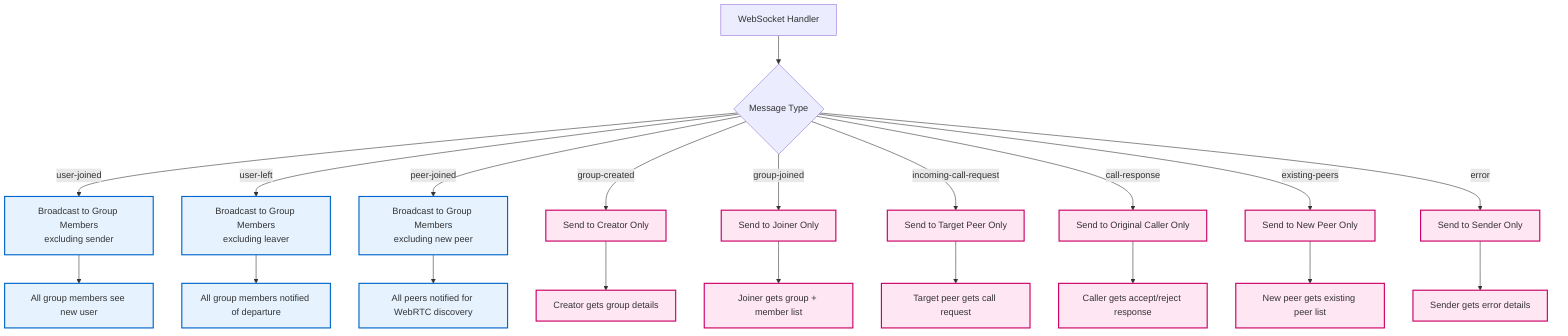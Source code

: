 graph TD
    A[WebSocket Handler] --> B{Message Type}
    
    B -->|user-joined| C[Broadcast to Group Members<br/>excluding sender]
    B -->|user-left| D[Broadcast to Group Members<br/>excluding leaver]
    B -->|peer-joined| E[Broadcast to Group Members<br/>excluding new peer]
    B -->|group-created| F[Send to Creator Only]
    B -->|group-joined| G[Send to Joiner Only]
    B -->|incoming-call-request| H[Send to Target Peer Only]
    B -->|call-response| I[Send to Original Caller Only]
    B -->|existing-peers| J[Send to New Peer Only]
    B -->|error| K[Send to Sender Only]
    
    C --> C1[All group members see new user]
    D --> D1[All group members notified of departure]
    E --> E1[All peers notified for WebRTC discovery]
    F --> F1[Creator gets group details]
    G --> G1[Joiner gets group + member list]
    H --> H1[Target peer gets call request]
    I --> I1[Caller gets accept/reject response]
    J --> J1[New peer gets existing peer list]
    K --> K1[Sender gets error details]
    
    classDef broadcastClass fill:#e6f3ff,stroke:#0066cc,stroke-width:2px
    classDef unicastClass fill:#ffe6f3,stroke:#cc0066,stroke-width:2px
    
    class C,D,E,C1,D1,E1 broadcastClass
    class F,G,H,I,J,K,F1,G1,H1,I1,J1,K1 unicastClass